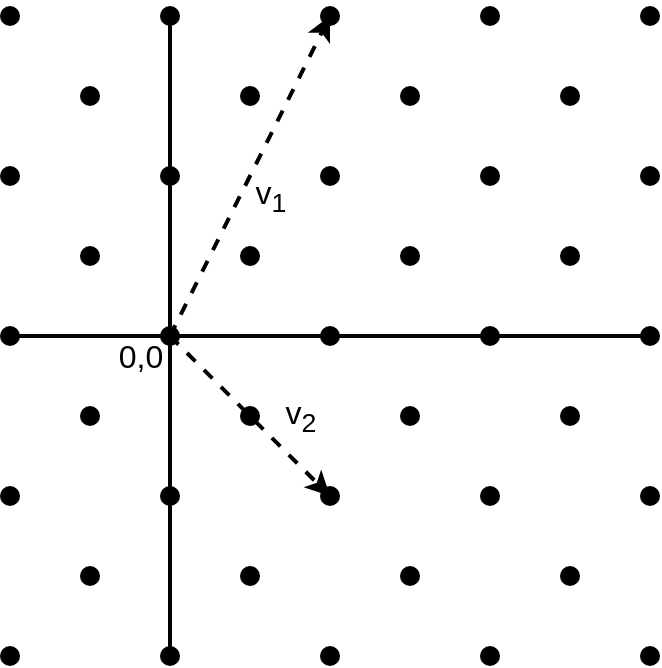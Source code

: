 <mxfile version="20.3.0" type="device"><diagram id="_iHOkT2fiAcmrgHSCfdE" name="Page-1"><mxGraphModel dx="474" dy="302" grid="1" gridSize="10" guides="1" tooltips="1" connect="1" arrows="1" fold="1" page="1" pageScale="1" pageWidth="850" pageHeight="1100" math="0" shadow="0"><root><mxCell id="0"/><mxCell id="1" parent="0"/><mxCell id="G9qjgdYH6hECVBbhBWNw-12" value="" style="shape=ellipse;fillColor=#000000;strokeColor=none;html=1;sketch=0;strokeWidth=2;" parent="1" vertex="1"><mxGeometry x="315" y="475" width="10" height="10" as="geometry"/></mxCell><mxCell id="G9qjgdYH6hECVBbhBWNw-13" value="" style="shape=ellipse;fillColor=#000000;strokeColor=none;html=1;sketch=0;strokeWidth=2;" parent="1" vertex="1"><mxGeometry x="275" y="435" width="10" height="10" as="geometry"/></mxCell><mxCell id="G9qjgdYH6hECVBbhBWNw-14" value="" style="shape=ellipse;fillColor=#000000;strokeColor=none;html=1;sketch=0;strokeWidth=2;" parent="1" vertex="1"><mxGeometry x="355" y="515" width="10" height="10" as="geometry"/></mxCell><mxCell id="G9qjgdYH6hECVBbhBWNw-15" value="" style="shape=ellipse;fillColor=#000000;strokeColor=none;html=1;sketch=0;strokeWidth=2;" parent="1" vertex="1"><mxGeometry x="355" y="435" width="10" height="10" as="geometry"/></mxCell><mxCell id="G9qjgdYH6hECVBbhBWNw-17" value="" style="shape=ellipse;fillColor=#000000;strokeColor=none;html=1;sketch=0;strokeWidth=2;" parent="1" vertex="1"><mxGeometry x="395" y="475" width="10" height="10" as="geometry"/></mxCell><mxCell id="G9qjgdYH6hECVBbhBWNw-110" value="" style="shape=ellipse;fillColor=#000000;strokeColor=none;html=1;sketch=0;strokeWidth=2;" parent="1" vertex="1"><mxGeometry x="515" y="515" width="10" height="10" as="geometry"/></mxCell><mxCell id="G9qjgdYH6hECVBbhBWNw-111" value="" style="shape=ellipse;fillColor=#000000;strokeColor=none;html=1;sketch=0;strokeWidth=2;" parent="1" vertex="1"><mxGeometry x="475" y="475" width="10" height="10" as="geometry"/></mxCell><mxCell id="G9qjgdYH6hECVBbhBWNw-112" value="" style="shape=ellipse;fillColor=#000000;strokeColor=none;html=1;sketch=0;strokeWidth=2;" parent="1" vertex="1"><mxGeometry x="555" y="555" width="10" height="10" as="geometry"/></mxCell><mxCell id="G9qjgdYH6hECVBbhBWNw-113" value="" style="shape=ellipse;fillColor=#000000;strokeColor=none;html=1;sketch=0;strokeWidth=2;" parent="1" vertex="1"><mxGeometry x="555" y="475" width="10" height="10" as="geometry"/></mxCell><mxCell id="G9qjgdYH6hECVBbhBWNw-114" value="" style="shape=ellipse;fillColor=#000000;strokeColor=none;html=1;sketch=0;strokeWidth=2;" parent="1" vertex="1"><mxGeometry x="515" y="435" width="10" height="10" as="geometry"/></mxCell><mxCell id="G9qjgdYH6hECVBbhBWNw-115" value="" style="shape=ellipse;fillColor=#000000;strokeColor=none;html=1;sketch=0;strokeWidth=2;" parent="1" vertex="1"><mxGeometry x="595" y="515" width="10" height="10" as="geometry"/></mxCell><mxCell id="G9qjgdYH6hECVBbhBWNw-116" value="" style="shape=ellipse;fillColor=#000000;strokeColor=none;html=1;sketch=0;strokeWidth=2;" parent="1" vertex="1"><mxGeometry x="435" y="595" width="10" height="10" as="geometry"/></mxCell><mxCell id="G9qjgdYH6hECVBbhBWNw-117" value="" style="shape=ellipse;fillColor=#000000;strokeColor=none;html=1;sketch=0;strokeWidth=2;" parent="1" vertex="1"><mxGeometry x="395" y="555" width="10" height="10" as="geometry"/></mxCell><mxCell id="G9qjgdYH6hECVBbhBWNw-118" value="" style="shape=ellipse;fillColor=#000000;strokeColor=none;html=1;sketch=0;strokeWidth=2;" parent="1" vertex="1"><mxGeometry x="475" y="635" width="10" height="10" as="geometry"/></mxCell><mxCell id="G9qjgdYH6hECVBbhBWNw-119" value="" style="shape=ellipse;fillColor=#000000;strokeColor=none;html=1;sketch=0;strokeWidth=2;" parent="1" vertex="1"><mxGeometry x="475" y="555" width="10" height="10" as="geometry"/></mxCell><mxCell id="G9qjgdYH6hECVBbhBWNw-120" value="" style="shape=ellipse;fillColor=#000000;strokeColor=none;html=1;sketch=0;strokeWidth=2;" parent="1" vertex="1"><mxGeometry x="435" y="515" width="10" height="10" as="geometry"/></mxCell><mxCell id="G9qjgdYH6hECVBbhBWNw-121" value="" style="shape=ellipse;fillColor=#000000;strokeColor=none;html=1;sketch=0;strokeWidth=2;" parent="1" vertex="1"><mxGeometry x="515" y="595" width="10" height="10" as="geometry"/></mxCell><mxCell id="G9qjgdYH6hECVBbhBWNw-124" value="" style="shape=ellipse;fillColor=#000000;strokeColor=none;html=1;sketch=0;strokeWidth=2;" parent="1" vertex="1"><mxGeometry x="275" y="595" width="10" height="10" as="geometry"/></mxCell><mxCell id="G9qjgdYH6hECVBbhBWNw-125" value="" style="shape=ellipse;fillColor=#000000;strokeColor=none;html=1;sketch=0;strokeWidth=2;" parent="1" vertex="1"><mxGeometry x="275" y="515" width="10" height="10" as="geometry"/></mxCell><mxCell id="G9qjgdYH6hECVBbhBWNw-127" value="" style="shape=ellipse;fillColor=#000000;strokeColor=none;html=1;sketch=0;strokeWidth=2;" parent="1" vertex="1"><mxGeometry x="315" y="555" width="10" height="10" as="geometry"/></mxCell><mxCell id="G9qjgdYH6hECVBbhBWNw-134" value="" style="shape=ellipse;fillColor=#000000;strokeColor=none;html=1;sketch=0;strokeWidth=2;" parent="1" vertex="1"><mxGeometry x="355" y="675" width="10" height="10" as="geometry"/></mxCell><mxCell id="G9qjgdYH6hECVBbhBWNw-135" value="" style="shape=ellipse;fillColor=#000000;strokeColor=none;html=1;sketch=0;strokeWidth=2;" parent="1" vertex="1"><mxGeometry x="315" y="635" width="10" height="10" as="geometry"/></mxCell><mxCell id="G9qjgdYH6hECVBbhBWNw-136" value="" style="shape=ellipse;fillColor=#000000;strokeColor=none;html=1;sketch=0;strokeWidth=2;" parent="1" vertex="1"><mxGeometry x="395" y="715" width="10" height="10" as="geometry"/></mxCell><mxCell id="G9qjgdYH6hECVBbhBWNw-137" value="" style="shape=ellipse;fillColor=#000000;strokeColor=none;html=1;sketch=0;strokeWidth=2;" parent="1" vertex="1"><mxGeometry x="395" y="635" width="10" height="10" as="geometry"/></mxCell><mxCell id="G9qjgdYH6hECVBbhBWNw-138" value="" style="shape=ellipse;fillColor=#000000;strokeColor=none;html=1;sketch=0;strokeWidth=2;" parent="1" vertex="1"><mxGeometry x="355" y="595" width="10" height="10" as="geometry"/></mxCell><mxCell id="G9qjgdYH6hECVBbhBWNw-140" value="" style="shape=ellipse;fillColor=#000000;strokeColor=none;html=1;sketch=0;strokeWidth=2;" parent="1" vertex="1"><mxGeometry x="275" y="755" width="10" height="10" as="geometry"/></mxCell><mxCell id="G9qjgdYH6hECVBbhBWNw-143" value="" style="shape=ellipse;fillColor=#000000;strokeColor=none;html=1;sketch=0;strokeWidth=2;" parent="1" vertex="1"><mxGeometry x="315" y="715" width="10" height="10" as="geometry"/></mxCell><mxCell id="G9qjgdYH6hECVBbhBWNw-144" value="" style="shape=ellipse;fillColor=#000000;strokeColor=none;html=1;sketch=0;strokeWidth=2;" parent="1" vertex="1"><mxGeometry x="275" y="675" width="10" height="10" as="geometry"/></mxCell><mxCell id="G9qjgdYH6hECVBbhBWNw-145" value="" style="shape=ellipse;fillColor=#000000;strokeColor=none;html=1;sketch=0;strokeWidth=2;" parent="1" vertex="1"><mxGeometry x="355" y="755" width="10" height="10" as="geometry"/></mxCell><mxCell id="G9qjgdYH6hECVBbhBWNw-147" value="" style="shape=ellipse;fillColor=#000000;strokeColor=none;html=1;sketch=0;strokeWidth=2;" parent="1" vertex="1"><mxGeometry x="595" y="595" width="10" height="10" as="geometry"/></mxCell><mxCell id="G9qjgdYH6hECVBbhBWNw-152" value="" style="shape=ellipse;fillColor=#000000;strokeColor=none;html=1;sketch=0;strokeWidth=2;" parent="1" vertex="1"><mxGeometry x="555" y="715" width="10" height="10" as="geometry"/></mxCell><mxCell id="G9qjgdYH6hECVBbhBWNw-153" value="" style="shape=ellipse;fillColor=#000000;strokeColor=none;html=1;sketch=0;strokeWidth=2;" parent="1" vertex="1"><mxGeometry x="515" y="675" width="10" height="10" as="geometry"/></mxCell><mxCell id="G9qjgdYH6hECVBbhBWNw-154" value="" style="shape=ellipse;fillColor=#000000;strokeColor=none;html=1;sketch=0;strokeWidth=2;" parent="1" vertex="1"><mxGeometry x="595" y="755" width="10" height="10" as="geometry"/></mxCell><mxCell id="G9qjgdYH6hECVBbhBWNw-155" value="" style="shape=ellipse;fillColor=#000000;strokeColor=none;html=1;sketch=0;strokeWidth=2;" parent="1" vertex="1"><mxGeometry x="595" y="675" width="10" height="10" as="geometry"/></mxCell><mxCell id="G9qjgdYH6hECVBbhBWNw-156" value="" style="shape=ellipse;fillColor=#000000;strokeColor=none;html=1;sketch=0;strokeWidth=2;" parent="1" vertex="1"><mxGeometry x="555" y="635" width="10" height="10" as="geometry"/></mxCell><mxCell id="G9qjgdYH6hECVBbhBWNw-159" value="" style="shape=ellipse;fillColor=#000000;strokeColor=none;html=1;sketch=0;strokeWidth=2;" parent="1" vertex="1"><mxGeometry x="435" y="755" width="10" height="10" as="geometry"/></mxCell><mxCell id="G9qjgdYH6hECVBbhBWNw-161" value="" style="shape=ellipse;fillColor=#000000;strokeColor=none;html=1;sketch=0;strokeWidth=2;" parent="1" vertex="1"><mxGeometry x="515" y="755" width="10" height="10" as="geometry"/></mxCell><mxCell id="G9qjgdYH6hECVBbhBWNw-162" value="" style="shape=ellipse;fillColor=#000000;strokeColor=none;html=1;sketch=0;strokeWidth=2;" parent="1" vertex="1"><mxGeometry x="475" y="715" width="10" height="10" as="geometry"/></mxCell><mxCell id="G9qjgdYH6hECVBbhBWNw-171" value="" style="endArrow=none;html=1;rounded=0;strokeWidth=2;" parent="1" edge="1"><mxGeometry width="50" height="50" relative="1" as="geometry"><mxPoint x="360" y="760" as="sourcePoint"/><mxPoint x="360" y="440" as="targetPoint"/></mxGeometry></mxCell><mxCell id="G9qjgdYH6hECVBbhBWNw-172" value="" style="endArrow=none;html=1;rounded=0;strokeWidth=2;" parent="1" edge="1"><mxGeometry width="50" height="50" relative="1" as="geometry"><mxPoint x="280" y="600" as="sourcePoint"/><mxPoint x="600" y="600" as="targetPoint"/></mxGeometry></mxCell><mxCell id="G9qjgdYH6hECVBbhBWNw-173" value="" style="endArrow=classic;html=1;rounded=0;strokeWidth=2;dashed=1;strokeColor=#000000;fontColor=#000000;" parent="1" edge="1"><mxGeometry width="50" height="50" relative="1" as="geometry"><mxPoint x="360" y="600" as="sourcePoint"/><mxPoint x="440" y="440" as="targetPoint"/></mxGeometry></mxCell><mxCell id="G9qjgdYH6hECVBbhBWNw-174" value="" style="shape=ellipse;fillColor=#000000;strokeColor=none;html=1;sketch=0;strokeWidth=2;" parent="1" vertex="1"><mxGeometry x="435" y="435" width="10" height="10" as="geometry"/></mxCell><mxCell id="G9qjgdYH6hECVBbhBWNw-175" value="" style="endArrow=classic;html=1;rounded=0;strokeWidth=2;dashed=1;strokeColor=#000000;fontColor=#000000;" parent="1" edge="1"><mxGeometry width="50" height="50" relative="1" as="geometry"><mxPoint x="360" y="600" as="sourcePoint"/><mxPoint x="440" y="680" as="targetPoint"/></mxGeometry></mxCell><mxCell id="G9qjgdYH6hECVBbhBWNw-176" value="" style="shape=ellipse;fillColor=#000000;strokeColor=none;html=1;sketch=0;strokeWidth=2;" parent="1" vertex="1"><mxGeometry x="435" y="675" width="10" height="10" as="geometry"/></mxCell><mxCell id="G9qjgdYH6hECVBbhBWNw-177" value="&lt;font style=&quot;font-size: 16px;&quot;&gt;0,0&lt;/font&gt;" style="text;html=1;align=center;verticalAlign=middle;resizable=0;points=[];autosize=1;strokeColor=none;fillColor=none;" parent="1" vertex="1"><mxGeometry x="320" y="595" width="50" height="30" as="geometry"/></mxCell><mxCell id="G9qjgdYH6hECVBbhBWNw-185" value="" style="shape=ellipse;fillColor=#000000;strokeColor=none;html=1;sketch=0;strokeWidth=2;" parent="1" vertex="1"><mxGeometry x="595" y="435" width="10" height="10" as="geometry"/></mxCell><mxCell id="G9qjgdYH6hECVBbhBWNw-186" value="&lt;span style=&quot;font-size: 16px;&quot;&gt;v&lt;sub&gt;1&lt;/sub&gt;&lt;/span&gt;" style="text;html=1;align=center;verticalAlign=middle;resizable=0;points=[];autosize=1;strokeColor=none;fillColor=none;fontColor=#000000;" parent="1" vertex="1"><mxGeometry x="390" y="510" width="40" height="40" as="geometry"/></mxCell><mxCell id="wAUuG3tOBEr1sVKiER6j-2" value="&lt;span style=&quot;font-size: 16px;&quot;&gt;v&lt;sub&gt;2&lt;/sub&gt;&lt;/span&gt;" style="text;html=1;align=center;verticalAlign=middle;resizable=0;points=[];autosize=1;strokeColor=none;fillColor=none;fontColor=#000000;" parent="1" vertex="1"><mxGeometry x="405" y="620" width="40" height="40" as="geometry"/></mxCell></root></mxGraphModel></diagram></mxfile>